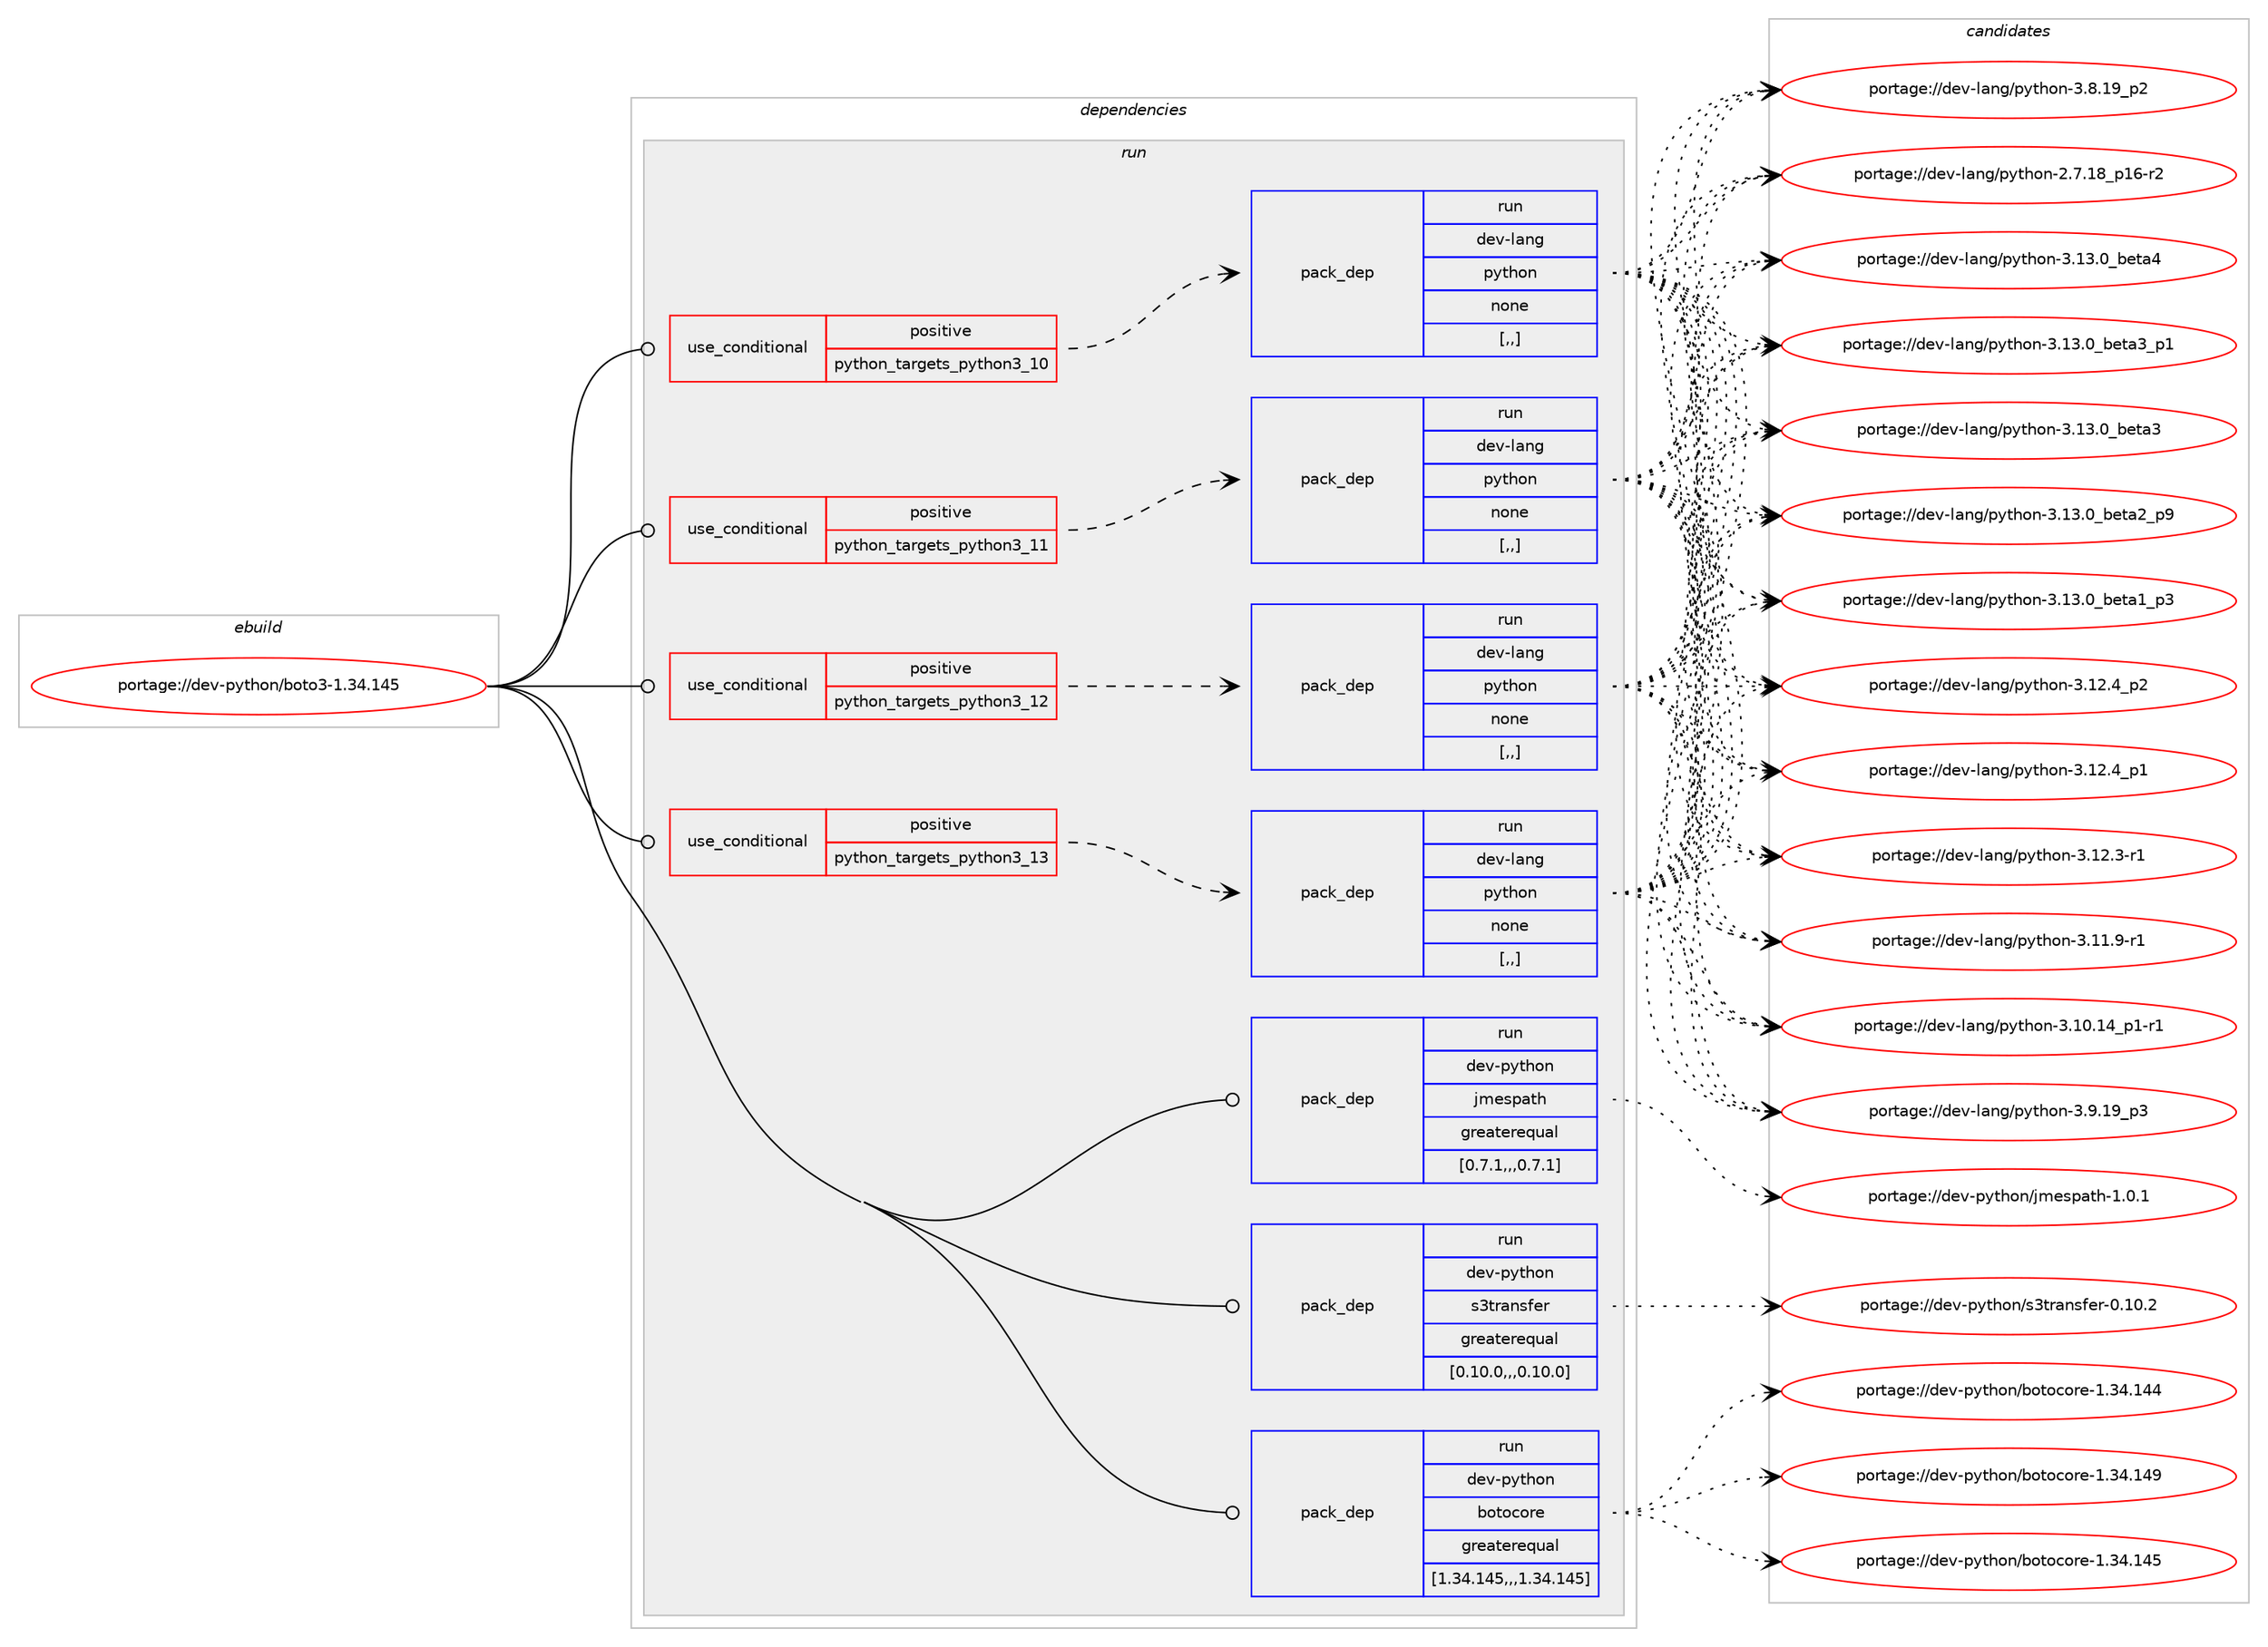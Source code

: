 digraph prolog {

# *************
# Graph options
# *************

newrank=true;
concentrate=true;
compound=true;
graph [rankdir=LR,fontname=Helvetica,fontsize=10,ranksep=1.5];#, ranksep=2.5, nodesep=0.2];
edge  [arrowhead=vee];
node  [fontname=Helvetica,fontsize=10];

# **********
# The ebuild
# **********

subgraph cluster_leftcol {
color=gray;
label=<<i>ebuild</i>>;
id [label="portage://dev-python/boto3-1.34.145", color=red, width=4, href="../dev-python/boto3-1.34.145.svg"];
}

# ****************
# The dependencies
# ****************

subgraph cluster_midcol {
color=gray;
label=<<i>dependencies</i>>;
subgraph cluster_compile {
fillcolor="#eeeeee";
style=filled;
label=<<i>compile</i>>;
}
subgraph cluster_compileandrun {
fillcolor="#eeeeee";
style=filled;
label=<<i>compile and run</i>>;
}
subgraph cluster_run {
fillcolor="#eeeeee";
style=filled;
label=<<i>run</i>>;
subgraph cond31453 {
dependency143245 [label=<<TABLE BORDER="0" CELLBORDER="1" CELLSPACING="0" CELLPADDING="4"><TR><TD ROWSPAN="3" CELLPADDING="10">use_conditional</TD></TR><TR><TD>positive</TD></TR><TR><TD>python_targets_python3_10</TD></TR></TABLE>>, shape=none, color=red];
subgraph pack110548 {
dependency143246 [label=<<TABLE BORDER="0" CELLBORDER="1" CELLSPACING="0" CELLPADDING="4" WIDTH="220"><TR><TD ROWSPAN="6" CELLPADDING="30">pack_dep</TD></TR><TR><TD WIDTH="110">run</TD></TR><TR><TD>dev-lang</TD></TR><TR><TD>python</TD></TR><TR><TD>none</TD></TR><TR><TD>[,,]</TD></TR></TABLE>>, shape=none, color=blue];
}
dependency143245:e -> dependency143246:w [weight=20,style="dashed",arrowhead="vee"];
}
id:e -> dependency143245:w [weight=20,style="solid",arrowhead="odot"];
subgraph cond31454 {
dependency143247 [label=<<TABLE BORDER="0" CELLBORDER="1" CELLSPACING="0" CELLPADDING="4"><TR><TD ROWSPAN="3" CELLPADDING="10">use_conditional</TD></TR><TR><TD>positive</TD></TR><TR><TD>python_targets_python3_11</TD></TR></TABLE>>, shape=none, color=red];
subgraph pack110549 {
dependency143248 [label=<<TABLE BORDER="0" CELLBORDER="1" CELLSPACING="0" CELLPADDING="4" WIDTH="220"><TR><TD ROWSPAN="6" CELLPADDING="30">pack_dep</TD></TR><TR><TD WIDTH="110">run</TD></TR><TR><TD>dev-lang</TD></TR><TR><TD>python</TD></TR><TR><TD>none</TD></TR><TR><TD>[,,]</TD></TR></TABLE>>, shape=none, color=blue];
}
dependency143247:e -> dependency143248:w [weight=20,style="dashed",arrowhead="vee"];
}
id:e -> dependency143247:w [weight=20,style="solid",arrowhead="odot"];
subgraph cond31455 {
dependency143249 [label=<<TABLE BORDER="0" CELLBORDER="1" CELLSPACING="0" CELLPADDING="4"><TR><TD ROWSPAN="3" CELLPADDING="10">use_conditional</TD></TR><TR><TD>positive</TD></TR><TR><TD>python_targets_python3_12</TD></TR></TABLE>>, shape=none, color=red];
subgraph pack110550 {
dependency143250 [label=<<TABLE BORDER="0" CELLBORDER="1" CELLSPACING="0" CELLPADDING="4" WIDTH="220"><TR><TD ROWSPAN="6" CELLPADDING="30">pack_dep</TD></TR><TR><TD WIDTH="110">run</TD></TR><TR><TD>dev-lang</TD></TR><TR><TD>python</TD></TR><TR><TD>none</TD></TR><TR><TD>[,,]</TD></TR></TABLE>>, shape=none, color=blue];
}
dependency143249:e -> dependency143250:w [weight=20,style="dashed",arrowhead="vee"];
}
id:e -> dependency143249:w [weight=20,style="solid",arrowhead="odot"];
subgraph cond31456 {
dependency143251 [label=<<TABLE BORDER="0" CELLBORDER="1" CELLSPACING="0" CELLPADDING="4"><TR><TD ROWSPAN="3" CELLPADDING="10">use_conditional</TD></TR><TR><TD>positive</TD></TR><TR><TD>python_targets_python3_13</TD></TR></TABLE>>, shape=none, color=red];
subgraph pack110551 {
dependency143252 [label=<<TABLE BORDER="0" CELLBORDER="1" CELLSPACING="0" CELLPADDING="4" WIDTH="220"><TR><TD ROWSPAN="6" CELLPADDING="30">pack_dep</TD></TR><TR><TD WIDTH="110">run</TD></TR><TR><TD>dev-lang</TD></TR><TR><TD>python</TD></TR><TR><TD>none</TD></TR><TR><TD>[,,]</TD></TR></TABLE>>, shape=none, color=blue];
}
dependency143251:e -> dependency143252:w [weight=20,style="dashed",arrowhead="vee"];
}
id:e -> dependency143251:w [weight=20,style="solid",arrowhead="odot"];
subgraph pack110552 {
dependency143253 [label=<<TABLE BORDER="0" CELLBORDER="1" CELLSPACING="0" CELLPADDING="4" WIDTH="220"><TR><TD ROWSPAN="6" CELLPADDING="30">pack_dep</TD></TR><TR><TD WIDTH="110">run</TD></TR><TR><TD>dev-python</TD></TR><TR><TD>botocore</TD></TR><TR><TD>greaterequal</TD></TR><TR><TD>[1.34.145,,,1.34.145]</TD></TR></TABLE>>, shape=none, color=blue];
}
id:e -> dependency143253:w [weight=20,style="solid",arrowhead="odot"];
subgraph pack110553 {
dependency143254 [label=<<TABLE BORDER="0" CELLBORDER="1" CELLSPACING="0" CELLPADDING="4" WIDTH="220"><TR><TD ROWSPAN="6" CELLPADDING="30">pack_dep</TD></TR><TR><TD WIDTH="110">run</TD></TR><TR><TD>dev-python</TD></TR><TR><TD>jmespath</TD></TR><TR><TD>greaterequal</TD></TR><TR><TD>[0.7.1,,,0.7.1]</TD></TR></TABLE>>, shape=none, color=blue];
}
id:e -> dependency143254:w [weight=20,style="solid",arrowhead="odot"];
subgraph pack110554 {
dependency143255 [label=<<TABLE BORDER="0" CELLBORDER="1" CELLSPACING="0" CELLPADDING="4" WIDTH="220"><TR><TD ROWSPAN="6" CELLPADDING="30">pack_dep</TD></TR><TR><TD WIDTH="110">run</TD></TR><TR><TD>dev-python</TD></TR><TR><TD>s3transfer</TD></TR><TR><TD>greaterequal</TD></TR><TR><TD>[0.10.0,,,0.10.0]</TD></TR></TABLE>>, shape=none, color=blue];
}
id:e -> dependency143255:w [weight=20,style="solid",arrowhead="odot"];
}
}

# **************
# The candidates
# **************

subgraph cluster_choices {
rank=same;
color=gray;
label=<<i>candidates</i>>;

subgraph choice110548 {
color=black;
nodesep=1;
choice1001011184510897110103471121211161041111104551464951464895981011169752 [label="portage://dev-lang/python-3.13.0_beta4", color=red, width=4,href="../dev-lang/python-3.13.0_beta4.svg"];
choice10010111845108971101034711212111610411111045514649514648959810111697519511249 [label="portage://dev-lang/python-3.13.0_beta3_p1", color=red, width=4,href="../dev-lang/python-3.13.0_beta3_p1.svg"];
choice1001011184510897110103471121211161041111104551464951464895981011169751 [label="portage://dev-lang/python-3.13.0_beta3", color=red, width=4,href="../dev-lang/python-3.13.0_beta3.svg"];
choice10010111845108971101034711212111610411111045514649514648959810111697509511257 [label="portage://dev-lang/python-3.13.0_beta2_p9", color=red, width=4,href="../dev-lang/python-3.13.0_beta2_p9.svg"];
choice10010111845108971101034711212111610411111045514649514648959810111697499511251 [label="portage://dev-lang/python-3.13.0_beta1_p3", color=red, width=4,href="../dev-lang/python-3.13.0_beta1_p3.svg"];
choice100101118451089711010347112121116104111110455146495046529511250 [label="portage://dev-lang/python-3.12.4_p2", color=red, width=4,href="../dev-lang/python-3.12.4_p2.svg"];
choice100101118451089711010347112121116104111110455146495046529511249 [label="portage://dev-lang/python-3.12.4_p1", color=red, width=4,href="../dev-lang/python-3.12.4_p1.svg"];
choice100101118451089711010347112121116104111110455146495046514511449 [label="portage://dev-lang/python-3.12.3-r1", color=red, width=4,href="../dev-lang/python-3.12.3-r1.svg"];
choice100101118451089711010347112121116104111110455146494946574511449 [label="portage://dev-lang/python-3.11.9-r1", color=red, width=4,href="../dev-lang/python-3.11.9-r1.svg"];
choice100101118451089711010347112121116104111110455146494846495295112494511449 [label="portage://dev-lang/python-3.10.14_p1-r1", color=red, width=4,href="../dev-lang/python-3.10.14_p1-r1.svg"];
choice100101118451089711010347112121116104111110455146574649579511251 [label="portage://dev-lang/python-3.9.19_p3", color=red, width=4,href="../dev-lang/python-3.9.19_p3.svg"];
choice100101118451089711010347112121116104111110455146564649579511250 [label="portage://dev-lang/python-3.8.19_p2", color=red, width=4,href="../dev-lang/python-3.8.19_p2.svg"];
choice100101118451089711010347112121116104111110455046554649569511249544511450 [label="portage://dev-lang/python-2.7.18_p16-r2", color=red, width=4,href="../dev-lang/python-2.7.18_p16-r2.svg"];
dependency143246:e -> choice1001011184510897110103471121211161041111104551464951464895981011169752:w [style=dotted,weight="100"];
dependency143246:e -> choice10010111845108971101034711212111610411111045514649514648959810111697519511249:w [style=dotted,weight="100"];
dependency143246:e -> choice1001011184510897110103471121211161041111104551464951464895981011169751:w [style=dotted,weight="100"];
dependency143246:e -> choice10010111845108971101034711212111610411111045514649514648959810111697509511257:w [style=dotted,weight="100"];
dependency143246:e -> choice10010111845108971101034711212111610411111045514649514648959810111697499511251:w [style=dotted,weight="100"];
dependency143246:e -> choice100101118451089711010347112121116104111110455146495046529511250:w [style=dotted,weight="100"];
dependency143246:e -> choice100101118451089711010347112121116104111110455146495046529511249:w [style=dotted,weight="100"];
dependency143246:e -> choice100101118451089711010347112121116104111110455146495046514511449:w [style=dotted,weight="100"];
dependency143246:e -> choice100101118451089711010347112121116104111110455146494946574511449:w [style=dotted,weight="100"];
dependency143246:e -> choice100101118451089711010347112121116104111110455146494846495295112494511449:w [style=dotted,weight="100"];
dependency143246:e -> choice100101118451089711010347112121116104111110455146574649579511251:w [style=dotted,weight="100"];
dependency143246:e -> choice100101118451089711010347112121116104111110455146564649579511250:w [style=dotted,weight="100"];
dependency143246:e -> choice100101118451089711010347112121116104111110455046554649569511249544511450:w [style=dotted,weight="100"];
}
subgraph choice110549 {
color=black;
nodesep=1;
choice1001011184510897110103471121211161041111104551464951464895981011169752 [label="portage://dev-lang/python-3.13.0_beta4", color=red, width=4,href="../dev-lang/python-3.13.0_beta4.svg"];
choice10010111845108971101034711212111610411111045514649514648959810111697519511249 [label="portage://dev-lang/python-3.13.0_beta3_p1", color=red, width=4,href="../dev-lang/python-3.13.0_beta3_p1.svg"];
choice1001011184510897110103471121211161041111104551464951464895981011169751 [label="portage://dev-lang/python-3.13.0_beta3", color=red, width=4,href="../dev-lang/python-3.13.0_beta3.svg"];
choice10010111845108971101034711212111610411111045514649514648959810111697509511257 [label="portage://dev-lang/python-3.13.0_beta2_p9", color=red, width=4,href="../dev-lang/python-3.13.0_beta2_p9.svg"];
choice10010111845108971101034711212111610411111045514649514648959810111697499511251 [label="portage://dev-lang/python-3.13.0_beta1_p3", color=red, width=4,href="../dev-lang/python-3.13.0_beta1_p3.svg"];
choice100101118451089711010347112121116104111110455146495046529511250 [label="portage://dev-lang/python-3.12.4_p2", color=red, width=4,href="../dev-lang/python-3.12.4_p2.svg"];
choice100101118451089711010347112121116104111110455146495046529511249 [label="portage://dev-lang/python-3.12.4_p1", color=red, width=4,href="../dev-lang/python-3.12.4_p1.svg"];
choice100101118451089711010347112121116104111110455146495046514511449 [label="portage://dev-lang/python-3.12.3-r1", color=red, width=4,href="../dev-lang/python-3.12.3-r1.svg"];
choice100101118451089711010347112121116104111110455146494946574511449 [label="portage://dev-lang/python-3.11.9-r1", color=red, width=4,href="../dev-lang/python-3.11.9-r1.svg"];
choice100101118451089711010347112121116104111110455146494846495295112494511449 [label="portage://dev-lang/python-3.10.14_p1-r1", color=red, width=4,href="../dev-lang/python-3.10.14_p1-r1.svg"];
choice100101118451089711010347112121116104111110455146574649579511251 [label="portage://dev-lang/python-3.9.19_p3", color=red, width=4,href="../dev-lang/python-3.9.19_p3.svg"];
choice100101118451089711010347112121116104111110455146564649579511250 [label="portage://dev-lang/python-3.8.19_p2", color=red, width=4,href="../dev-lang/python-3.8.19_p2.svg"];
choice100101118451089711010347112121116104111110455046554649569511249544511450 [label="portage://dev-lang/python-2.7.18_p16-r2", color=red, width=4,href="../dev-lang/python-2.7.18_p16-r2.svg"];
dependency143248:e -> choice1001011184510897110103471121211161041111104551464951464895981011169752:w [style=dotted,weight="100"];
dependency143248:e -> choice10010111845108971101034711212111610411111045514649514648959810111697519511249:w [style=dotted,weight="100"];
dependency143248:e -> choice1001011184510897110103471121211161041111104551464951464895981011169751:w [style=dotted,weight="100"];
dependency143248:e -> choice10010111845108971101034711212111610411111045514649514648959810111697509511257:w [style=dotted,weight="100"];
dependency143248:e -> choice10010111845108971101034711212111610411111045514649514648959810111697499511251:w [style=dotted,weight="100"];
dependency143248:e -> choice100101118451089711010347112121116104111110455146495046529511250:w [style=dotted,weight="100"];
dependency143248:e -> choice100101118451089711010347112121116104111110455146495046529511249:w [style=dotted,weight="100"];
dependency143248:e -> choice100101118451089711010347112121116104111110455146495046514511449:w [style=dotted,weight="100"];
dependency143248:e -> choice100101118451089711010347112121116104111110455146494946574511449:w [style=dotted,weight="100"];
dependency143248:e -> choice100101118451089711010347112121116104111110455146494846495295112494511449:w [style=dotted,weight="100"];
dependency143248:e -> choice100101118451089711010347112121116104111110455146574649579511251:w [style=dotted,weight="100"];
dependency143248:e -> choice100101118451089711010347112121116104111110455146564649579511250:w [style=dotted,weight="100"];
dependency143248:e -> choice100101118451089711010347112121116104111110455046554649569511249544511450:w [style=dotted,weight="100"];
}
subgraph choice110550 {
color=black;
nodesep=1;
choice1001011184510897110103471121211161041111104551464951464895981011169752 [label="portage://dev-lang/python-3.13.0_beta4", color=red, width=4,href="../dev-lang/python-3.13.0_beta4.svg"];
choice10010111845108971101034711212111610411111045514649514648959810111697519511249 [label="portage://dev-lang/python-3.13.0_beta3_p1", color=red, width=4,href="../dev-lang/python-3.13.0_beta3_p1.svg"];
choice1001011184510897110103471121211161041111104551464951464895981011169751 [label="portage://dev-lang/python-3.13.0_beta3", color=red, width=4,href="../dev-lang/python-3.13.0_beta3.svg"];
choice10010111845108971101034711212111610411111045514649514648959810111697509511257 [label="portage://dev-lang/python-3.13.0_beta2_p9", color=red, width=4,href="../dev-lang/python-3.13.0_beta2_p9.svg"];
choice10010111845108971101034711212111610411111045514649514648959810111697499511251 [label="portage://dev-lang/python-3.13.0_beta1_p3", color=red, width=4,href="../dev-lang/python-3.13.0_beta1_p3.svg"];
choice100101118451089711010347112121116104111110455146495046529511250 [label="portage://dev-lang/python-3.12.4_p2", color=red, width=4,href="../dev-lang/python-3.12.4_p2.svg"];
choice100101118451089711010347112121116104111110455146495046529511249 [label="portage://dev-lang/python-3.12.4_p1", color=red, width=4,href="../dev-lang/python-3.12.4_p1.svg"];
choice100101118451089711010347112121116104111110455146495046514511449 [label="portage://dev-lang/python-3.12.3-r1", color=red, width=4,href="../dev-lang/python-3.12.3-r1.svg"];
choice100101118451089711010347112121116104111110455146494946574511449 [label="portage://dev-lang/python-3.11.9-r1", color=red, width=4,href="../dev-lang/python-3.11.9-r1.svg"];
choice100101118451089711010347112121116104111110455146494846495295112494511449 [label="portage://dev-lang/python-3.10.14_p1-r1", color=red, width=4,href="../dev-lang/python-3.10.14_p1-r1.svg"];
choice100101118451089711010347112121116104111110455146574649579511251 [label="portage://dev-lang/python-3.9.19_p3", color=red, width=4,href="../dev-lang/python-3.9.19_p3.svg"];
choice100101118451089711010347112121116104111110455146564649579511250 [label="portage://dev-lang/python-3.8.19_p2", color=red, width=4,href="../dev-lang/python-3.8.19_p2.svg"];
choice100101118451089711010347112121116104111110455046554649569511249544511450 [label="portage://dev-lang/python-2.7.18_p16-r2", color=red, width=4,href="../dev-lang/python-2.7.18_p16-r2.svg"];
dependency143250:e -> choice1001011184510897110103471121211161041111104551464951464895981011169752:w [style=dotted,weight="100"];
dependency143250:e -> choice10010111845108971101034711212111610411111045514649514648959810111697519511249:w [style=dotted,weight="100"];
dependency143250:e -> choice1001011184510897110103471121211161041111104551464951464895981011169751:w [style=dotted,weight="100"];
dependency143250:e -> choice10010111845108971101034711212111610411111045514649514648959810111697509511257:w [style=dotted,weight="100"];
dependency143250:e -> choice10010111845108971101034711212111610411111045514649514648959810111697499511251:w [style=dotted,weight="100"];
dependency143250:e -> choice100101118451089711010347112121116104111110455146495046529511250:w [style=dotted,weight="100"];
dependency143250:e -> choice100101118451089711010347112121116104111110455146495046529511249:w [style=dotted,weight="100"];
dependency143250:e -> choice100101118451089711010347112121116104111110455146495046514511449:w [style=dotted,weight="100"];
dependency143250:e -> choice100101118451089711010347112121116104111110455146494946574511449:w [style=dotted,weight="100"];
dependency143250:e -> choice100101118451089711010347112121116104111110455146494846495295112494511449:w [style=dotted,weight="100"];
dependency143250:e -> choice100101118451089711010347112121116104111110455146574649579511251:w [style=dotted,weight="100"];
dependency143250:e -> choice100101118451089711010347112121116104111110455146564649579511250:w [style=dotted,weight="100"];
dependency143250:e -> choice100101118451089711010347112121116104111110455046554649569511249544511450:w [style=dotted,weight="100"];
}
subgraph choice110551 {
color=black;
nodesep=1;
choice1001011184510897110103471121211161041111104551464951464895981011169752 [label="portage://dev-lang/python-3.13.0_beta4", color=red, width=4,href="../dev-lang/python-3.13.0_beta4.svg"];
choice10010111845108971101034711212111610411111045514649514648959810111697519511249 [label="portage://dev-lang/python-3.13.0_beta3_p1", color=red, width=4,href="../dev-lang/python-3.13.0_beta3_p1.svg"];
choice1001011184510897110103471121211161041111104551464951464895981011169751 [label="portage://dev-lang/python-3.13.0_beta3", color=red, width=4,href="../dev-lang/python-3.13.0_beta3.svg"];
choice10010111845108971101034711212111610411111045514649514648959810111697509511257 [label="portage://dev-lang/python-3.13.0_beta2_p9", color=red, width=4,href="../dev-lang/python-3.13.0_beta2_p9.svg"];
choice10010111845108971101034711212111610411111045514649514648959810111697499511251 [label="portage://dev-lang/python-3.13.0_beta1_p3", color=red, width=4,href="../dev-lang/python-3.13.0_beta1_p3.svg"];
choice100101118451089711010347112121116104111110455146495046529511250 [label="portage://dev-lang/python-3.12.4_p2", color=red, width=4,href="../dev-lang/python-3.12.4_p2.svg"];
choice100101118451089711010347112121116104111110455146495046529511249 [label="portage://dev-lang/python-3.12.4_p1", color=red, width=4,href="../dev-lang/python-3.12.4_p1.svg"];
choice100101118451089711010347112121116104111110455146495046514511449 [label="portage://dev-lang/python-3.12.3-r1", color=red, width=4,href="../dev-lang/python-3.12.3-r1.svg"];
choice100101118451089711010347112121116104111110455146494946574511449 [label="portage://dev-lang/python-3.11.9-r1", color=red, width=4,href="../dev-lang/python-3.11.9-r1.svg"];
choice100101118451089711010347112121116104111110455146494846495295112494511449 [label="portage://dev-lang/python-3.10.14_p1-r1", color=red, width=4,href="../dev-lang/python-3.10.14_p1-r1.svg"];
choice100101118451089711010347112121116104111110455146574649579511251 [label="portage://dev-lang/python-3.9.19_p3", color=red, width=4,href="../dev-lang/python-3.9.19_p3.svg"];
choice100101118451089711010347112121116104111110455146564649579511250 [label="portage://dev-lang/python-3.8.19_p2", color=red, width=4,href="../dev-lang/python-3.8.19_p2.svg"];
choice100101118451089711010347112121116104111110455046554649569511249544511450 [label="portage://dev-lang/python-2.7.18_p16-r2", color=red, width=4,href="../dev-lang/python-2.7.18_p16-r2.svg"];
dependency143252:e -> choice1001011184510897110103471121211161041111104551464951464895981011169752:w [style=dotted,weight="100"];
dependency143252:e -> choice10010111845108971101034711212111610411111045514649514648959810111697519511249:w [style=dotted,weight="100"];
dependency143252:e -> choice1001011184510897110103471121211161041111104551464951464895981011169751:w [style=dotted,weight="100"];
dependency143252:e -> choice10010111845108971101034711212111610411111045514649514648959810111697509511257:w [style=dotted,weight="100"];
dependency143252:e -> choice10010111845108971101034711212111610411111045514649514648959810111697499511251:w [style=dotted,weight="100"];
dependency143252:e -> choice100101118451089711010347112121116104111110455146495046529511250:w [style=dotted,weight="100"];
dependency143252:e -> choice100101118451089711010347112121116104111110455146495046529511249:w [style=dotted,weight="100"];
dependency143252:e -> choice100101118451089711010347112121116104111110455146495046514511449:w [style=dotted,weight="100"];
dependency143252:e -> choice100101118451089711010347112121116104111110455146494946574511449:w [style=dotted,weight="100"];
dependency143252:e -> choice100101118451089711010347112121116104111110455146494846495295112494511449:w [style=dotted,weight="100"];
dependency143252:e -> choice100101118451089711010347112121116104111110455146574649579511251:w [style=dotted,weight="100"];
dependency143252:e -> choice100101118451089711010347112121116104111110455146564649579511250:w [style=dotted,weight="100"];
dependency143252:e -> choice100101118451089711010347112121116104111110455046554649569511249544511450:w [style=dotted,weight="100"];
}
subgraph choice110552 {
color=black;
nodesep=1;
choice10010111845112121116104111110479811111611199111114101454946515246495257 [label="portage://dev-python/botocore-1.34.149", color=red, width=4,href="../dev-python/botocore-1.34.149.svg"];
choice10010111845112121116104111110479811111611199111114101454946515246495253 [label="portage://dev-python/botocore-1.34.145", color=red, width=4,href="../dev-python/botocore-1.34.145.svg"];
choice10010111845112121116104111110479811111611199111114101454946515246495252 [label="portage://dev-python/botocore-1.34.144", color=red, width=4,href="../dev-python/botocore-1.34.144.svg"];
dependency143253:e -> choice10010111845112121116104111110479811111611199111114101454946515246495257:w [style=dotted,weight="100"];
dependency143253:e -> choice10010111845112121116104111110479811111611199111114101454946515246495253:w [style=dotted,weight="100"];
dependency143253:e -> choice10010111845112121116104111110479811111611199111114101454946515246495252:w [style=dotted,weight="100"];
}
subgraph choice110553 {
color=black;
nodesep=1;
choice100101118451121211161041111104710610910111511297116104454946484649 [label="portage://dev-python/jmespath-1.0.1", color=red, width=4,href="../dev-python/jmespath-1.0.1.svg"];
dependency143254:e -> choice100101118451121211161041111104710610910111511297116104454946484649:w [style=dotted,weight="100"];
}
subgraph choice110554 {
color=black;
nodesep=1;
choice1001011184511212111610411111047115511161149711011510210111445484649484650 [label="portage://dev-python/s3transfer-0.10.2", color=red, width=4,href="../dev-python/s3transfer-0.10.2.svg"];
dependency143255:e -> choice1001011184511212111610411111047115511161149711011510210111445484649484650:w [style=dotted,weight="100"];
}
}

}
